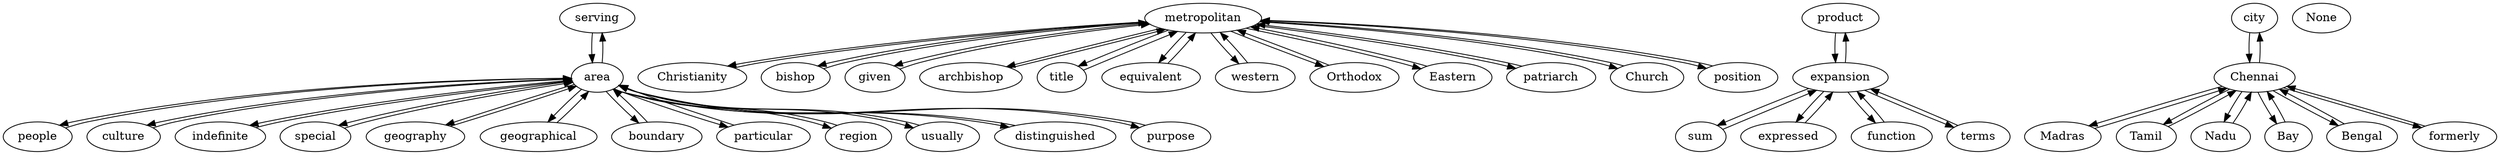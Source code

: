 strict digraph G {
serving;
metropolitan;
people;
product;
Christianity;
culture;
indefinite;
bishop;
special;
geography;
city;
given;
Chennai;
Madras;
area;
archbishop;
sum;
expressed;
geographical;
boundary;
Tamil;
Nadu;
function;
None;
terms;
title;
equivalent;
expansion;
Bay;
western;
particular;
Bengal;
Orthodox;
region;
Eastern;
patriarch;
formerly;
Church;
usually;
position;
distinguished;
purpose;
serving -> area;
metropolitan -> given;
metropolitan -> Eastern;
metropolitan -> archbishop;
metropolitan -> equivalent;
metropolitan -> Orthodox;
metropolitan -> patriarch;
metropolitan -> Christianity;
metropolitan -> title;
metropolitan -> western;
metropolitan -> Church;
metropolitan -> position;
metropolitan -> bishop;
people -> area;
product -> expansion;
Christianity -> metropolitan;
culture -> area;
indefinite -> area;
bishop -> metropolitan;
special -> area;
geography -> area;
city -> Chennai;
given -> metropolitan;
Chennai -> city;
Chennai -> Madras;
Chennai -> formerly;
Chennai -> Bay;
Chennai -> Bengal;
Chennai -> Tamil;
Chennai -> Nadu;
Madras -> Chennai;
area -> serving;
area -> people;
area -> region;
area -> culture;
area -> purpose;
area -> geographical;
area -> particular;
area -> usually;
area -> boundary;
area -> indefinite;
area -> distinguished;
area -> special;
area -> geography;
archbishop -> metropolitan;
sum -> expansion;
expressed -> expansion;
geographical -> area;
boundary -> area;
Tamil -> Chennai;
Nadu -> Chennai;
function -> expansion;
terms -> expansion;
title -> metropolitan;
equivalent -> metropolitan;
expansion -> function;
expansion -> sum;
expansion -> terms;
expansion -> product;
expansion -> expressed;
Bay -> Chennai;
western -> metropolitan;
particular -> area;
Bengal -> Chennai;
Orthodox -> metropolitan;
region -> area;
Eastern -> metropolitan;
patriarch -> metropolitan;
formerly -> Chennai;
Church -> metropolitan;
usually -> area;
position -> metropolitan;
distinguished -> area;
purpose -> area;
}
